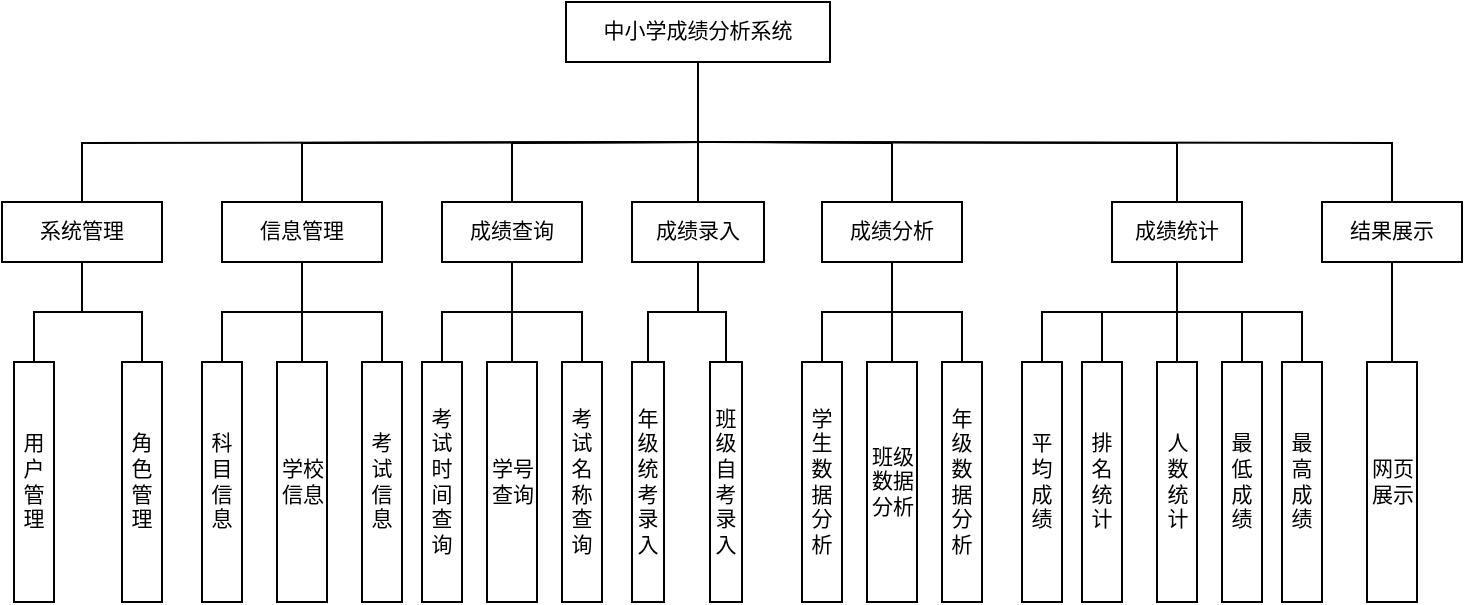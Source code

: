 <mxfile version="17.4.5" type="github" pages="4"><diagram id="z5rfnZZyXAjU5ccMj2w6" name="Page-1"><mxGraphModel dx="668" dy="481" grid="1" gridSize="10" guides="1" tooltips="1" connect="1" arrows="1" fold="1" page="1" pageScale="1" pageWidth="827" pageHeight="1169" math="0" shadow="0"><root><mxCell id="0"/><mxCell id="1" parent="0"/><mxCell id="MthGGe9K7zaSfy_R0-Hm-119" style="edgeStyle=orthogonalEdgeStyle;rounded=0;orthogonalLoop=1;jettySize=auto;html=1;exitX=0.5;exitY=1;exitDx=0;exitDy=0;entryX=0.5;entryY=0;entryDx=0;entryDy=0;fontFamily=Helvetica;fontSize=11;endArrow=none;" parent="1" target="MthGGe9K7zaSfy_R0-Hm-89" edge="1"><mxGeometry relative="1" as="geometry"><mxPoint x="414" y="200" as="sourcePoint"/></mxGeometry></mxCell><mxCell id="MthGGe9K7zaSfy_R0-Hm-120" style="edgeStyle=orthogonalEdgeStyle;rounded=0;orthogonalLoop=1;jettySize=auto;html=1;exitX=0.5;exitY=1;exitDx=0;exitDy=0;entryX=0.5;entryY=0;entryDx=0;entryDy=0;fontFamily=Helvetica;fontSize=11;endArrow=none;" parent="1" target="MthGGe9K7zaSfy_R0-Hm-94" edge="1"><mxGeometry relative="1" as="geometry"><mxPoint x="414" y="200" as="sourcePoint"/></mxGeometry></mxCell><mxCell id="MthGGe9K7zaSfy_R0-Hm-121" style="edgeStyle=orthogonalEdgeStyle;rounded=0;orthogonalLoop=1;jettySize=auto;html=1;exitX=0.5;exitY=1;exitDx=0;exitDy=0;entryX=0.5;entryY=0;entryDx=0;entryDy=0;fontFamily=Helvetica;fontSize=11;endArrow=none;" parent="1" target="MthGGe9K7zaSfy_R0-Hm-93" edge="1"><mxGeometry relative="1" as="geometry"><mxPoint x="414" y="200" as="sourcePoint"/></mxGeometry></mxCell><mxCell id="MthGGe9K7zaSfy_R0-Hm-122" style="edgeStyle=orthogonalEdgeStyle;rounded=0;orthogonalLoop=1;jettySize=auto;html=1;exitX=0.5;exitY=1;exitDx=0;exitDy=0;entryX=0.5;entryY=0;entryDx=0;entryDy=0;fontFamily=Helvetica;fontSize=11;endArrow=none;" parent="1" target="MthGGe9K7zaSfy_R0-Hm-91" edge="1"><mxGeometry relative="1" as="geometry"><mxPoint x="414" y="200" as="sourcePoint"/></mxGeometry></mxCell><mxCell id="MthGGe9K7zaSfy_R0-Hm-123" style="edgeStyle=orthogonalEdgeStyle;rounded=0;orthogonalLoop=1;jettySize=auto;html=1;exitX=0.5;exitY=1;exitDx=0;exitDy=0;entryX=0.5;entryY=0;entryDx=0;entryDy=0;fontFamily=Helvetica;fontSize=11;endArrow=none;" parent="1" target="MthGGe9K7zaSfy_R0-Hm-90" edge="1"><mxGeometry relative="1" as="geometry"><mxPoint x="414" y="200" as="sourcePoint"/></mxGeometry></mxCell><mxCell id="MthGGe9K7zaSfy_R0-Hm-124" style="edgeStyle=orthogonalEdgeStyle;rounded=0;orthogonalLoop=1;jettySize=auto;html=1;exitX=0.5;exitY=1;exitDx=0;exitDy=0;entryX=0.5;entryY=0;entryDx=0;entryDy=0;fontFamily=Helvetica;fontSize=11;endArrow=none;" parent="1" target="MthGGe9K7zaSfy_R0-Hm-95" edge="1"><mxGeometry relative="1" as="geometry"><mxPoint x="414" y="200" as="sourcePoint"/></mxGeometry></mxCell><mxCell id="MthGGe9K7zaSfy_R0-Hm-88" value="中小学成绩分析系统" style="rounded=0;whiteSpace=wrap;html=1;fontFamily=宋体;fontSize=10.5;" parent="1" vertex="1"><mxGeometry x="342" y="130" width="132" height="30" as="geometry"/></mxCell><mxCell id="MthGGe9K7zaSfy_R0-Hm-142" style="edgeStyle=orthogonalEdgeStyle;rounded=0;orthogonalLoop=1;jettySize=auto;html=1;exitX=0.5;exitY=1;exitDx=0;exitDy=0;entryX=0.5;entryY=0;entryDx=0;entryDy=0;fontFamily=Helvetica;fontSize=11;endArrow=none;" parent="1" source="MthGGe9K7zaSfy_R0-Hm-89" target="MthGGe9K7zaSfy_R0-Hm-99" edge="1"><mxGeometry relative="1" as="geometry"/></mxCell><mxCell id="MthGGe9K7zaSfy_R0-Hm-143" style="edgeStyle=orthogonalEdgeStyle;rounded=0;orthogonalLoop=1;jettySize=auto;html=1;exitX=0.5;exitY=1;exitDx=0;exitDy=0;entryX=0.5;entryY=0;entryDx=0;entryDy=0;fontFamily=Helvetica;fontSize=11;endArrow=none;" parent="1" source="MthGGe9K7zaSfy_R0-Hm-89" target="MthGGe9K7zaSfy_R0-Hm-100" edge="1"><mxGeometry relative="1" as="geometry"/></mxCell><mxCell id="MthGGe9K7zaSfy_R0-Hm-89" value="系统管理" style="rounded=0;whiteSpace=wrap;html=1;fontFamily=宋体;fontSize=10.5;" parent="1" vertex="1"><mxGeometry x="60" y="230" width="80" height="30" as="geometry"/></mxCell><mxCell id="MthGGe9K7zaSfy_R0-Hm-126" style="edgeStyle=orthogonalEdgeStyle;rounded=0;orthogonalLoop=1;jettySize=auto;html=1;exitX=0.5;exitY=1;exitDx=0;exitDy=0;entryX=0.5;entryY=0;entryDx=0;entryDy=0;fontFamily=Helvetica;fontSize=11;endArrow=none;" parent="1" source="MthGGe9K7zaSfy_R0-Hm-90" target="MthGGe9K7zaSfy_R0-Hm-113" edge="1"><mxGeometry relative="1" as="geometry"/></mxCell><mxCell id="MthGGe9K7zaSfy_R0-Hm-127" style="edgeStyle=orthogonalEdgeStyle;rounded=0;orthogonalLoop=1;jettySize=auto;html=1;exitX=0.5;exitY=1;exitDx=0;exitDy=0;entryX=0.5;entryY=0;entryDx=0;entryDy=0;fontFamily=Helvetica;fontSize=11;endArrow=none;" parent="1" source="MthGGe9K7zaSfy_R0-Hm-90" target="MthGGe9K7zaSfy_R0-Hm-112" edge="1"><mxGeometry relative="1" as="geometry"/></mxCell><mxCell id="MthGGe9K7zaSfy_R0-Hm-128" style="edgeStyle=orthogonalEdgeStyle;rounded=0;orthogonalLoop=1;jettySize=auto;html=1;exitX=0.5;exitY=1;exitDx=0;exitDy=0;entryX=0.5;entryY=0;entryDx=0;entryDy=0;fontFamily=Helvetica;fontSize=11;endArrow=none;" parent="1" source="MthGGe9K7zaSfy_R0-Hm-90" target="MthGGe9K7zaSfy_R0-Hm-114" edge="1"><mxGeometry relative="1" as="geometry"/></mxCell><mxCell id="MthGGe9K7zaSfy_R0-Hm-129" style="edgeStyle=orthogonalEdgeStyle;rounded=0;orthogonalLoop=1;jettySize=auto;html=1;exitX=0.5;exitY=1;exitDx=0;exitDy=0;entryX=0.5;entryY=0;entryDx=0;entryDy=0;fontFamily=Helvetica;fontSize=11;endArrow=none;" parent="1" source="MthGGe9K7zaSfy_R0-Hm-90" target="MthGGe9K7zaSfy_R0-Hm-115" edge="1"><mxGeometry relative="1" as="geometry"/></mxCell><mxCell id="MthGGe9K7zaSfy_R0-Hm-130" style="edgeStyle=orthogonalEdgeStyle;rounded=0;orthogonalLoop=1;jettySize=auto;html=1;exitX=0.5;exitY=1;exitDx=0;exitDy=0;entryX=0.5;entryY=0;entryDx=0;entryDy=0;fontFamily=Helvetica;fontSize=11;endArrow=none;" parent="1" source="MthGGe9K7zaSfy_R0-Hm-90" target="MthGGe9K7zaSfy_R0-Hm-111" edge="1"><mxGeometry relative="1" as="geometry"/></mxCell><mxCell id="MthGGe9K7zaSfy_R0-Hm-90" value="成绩统计" style="rounded=0;whiteSpace=wrap;html=1;fontFamily=宋体;fontSize=10.5;" parent="1" vertex="1"><mxGeometry x="615" y="230" width="65" height="30" as="geometry"/></mxCell><mxCell id="MthGGe9K7zaSfy_R0-Hm-131" style="edgeStyle=orthogonalEdgeStyle;rounded=0;orthogonalLoop=1;jettySize=auto;html=1;exitX=0.5;exitY=1;exitDx=0;exitDy=0;entryX=0.5;entryY=0;entryDx=0;entryDy=0;fontFamily=Helvetica;fontSize=11;endArrow=none;" parent="1" source="MthGGe9K7zaSfy_R0-Hm-91" target="MthGGe9K7zaSfy_R0-Hm-110" edge="1"><mxGeometry relative="1" as="geometry"/></mxCell><mxCell id="MthGGe9K7zaSfy_R0-Hm-132" style="edgeStyle=orthogonalEdgeStyle;rounded=0;orthogonalLoop=1;jettySize=auto;html=1;exitX=0.5;exitY=1;exitDx=0;exitDy=0;entryX=0.5;entryY=0;entryDx=0;entryDy=0;fontFamily=Helvetica;fontSize=11;endArrow=none;" parent="1" source="MthGGe9K7zaSfy_R0-Hm-91" target="MthGGe9K7zaSfy_R0-Hm-109" edge="1"><mxGeometry relative="1" as="geometry"/></mxCell><mxCell id="MthGGe9K7zaSfy_R0-Hm-133" style="edgeStyle=orthogonalEdgeStyle;rounded=0;orthogonalLoop=1;jettySize=auto;html=1;exitX=0.5;exitY=1;exitDx=0;exitDy=0;entryX=0.5;entryY=0;entryDx=0;entryDy=0;fontFamily=Helvetica;fontSize=11;endArrow=none;" parent="1" source="MthGGe9K7zaSfy_R0-Hm-91" target="MthGGe9K7zaSfy_R0-Hm-108" edge="1"><mxGeometry relative="1" as="geometry"/></mxCell><mxCell id="MthGGe9K7zaSfy_R0-Hm-91" value="成绩分析" style="rounded=0;whiteSpace=wrap;html=1;fontFamily=宋体;fontSize=10.5;" parent="1" vertex="1"><mxGeometry x="470" y="230" width="70" height="30" as="geometry"/></mxCell><mxCell id="MthGGe9K7zaSfy_R0-Hm-134" style="edgeStyle=orthogonalEdgeStyle;rounded=0;orthogonalLoop=1;jettySize=auto;html=1;exitX=0.5;exitY=1;exitDx=0;exitDy=0;entryX=0.5;entryY=0;entryDx=0;entryDy=0;fontFamily=Helvetica;fontSize=11;endArrow=none;" parent="1" source="MthGGe9K7zaSfy_R0-Hm-92" target="MthGGe9K7zaSfy_R0-Hm-107" edge="1"><mxGeometry relative="1" as="geometry"/></mxCell><mxCell id="MthGGe9K7zaSfy_R0-Hm-135" style="edgeStyle=orthogonalEdgeStyle;rounded=0;orthogonalLoop=1;jettySize=auto;html=1;exitX=0.5;exitY=1;exitDx=0;exitDy=0;entryX=0.5;entryY=0;entryDx=0;entryDy=0;fontFamily=Helvetica;fontSize=11;endArrow=none;" parent="1" source="MthGGe9K7zaSfy_R0-Hm-92" target="MthGGe9K7zaSfy_R0-Hm-106" edge="1"><mxGeometry relative="1" as="geometry"/></mxCell><mxCell id="MthGGe9K7zaSfy_R0-Hm-92" value="成绩录入" style="rounded=0;whiteSpace=wrap;html=1;fontFamily=宋体;fontSize=10.5;" parent="1" vertex="1"><mxGeometry x="375" y="230" width="66" height="30" as="geometry"/></mxCell><mxCell id="MthGGe9K7zaSfy_R0-Hm-136" style="edgeStyle=orthogonalEdgeStyle;rounded=0;orthogonalLoop=1;jettySize=auto;html=1;exitX=0.5;exitY=1;exitDx=0;exitDy=0;entryX=0.5;entryY=0;entryDx=0;entryDy=0;fontFamily=Helvetica;fontSize=11;endArrow=none;" parent="1" source="MthGGe9K7zaSfy_R0-Hm-93" target="MthGGe9K7zaSfy_R0-Hm-105" edge="1"><mxGeometry relative="1" as="geometry"/></mxCell><mxCell id="MthGGe9K7zaSfy_R0-Hm-137" style="edgeStyle=orthogonalEdgeStyle;rounded=0;orthogonalLoop=1;jettySize=auto;html=1;exitX=0.5;exitY=1;exitDx=0;exitDy=0;entryX=0.5;entryY=0;entryDx=0;entryDy=0;fontFamily=Helvetica;fontSize=11;endArrow=none;" parent="1" source="MthGGe9K7zaSfy_R0-Hm-93" target="MthGGe9K7zaSfy_R0-Hm-104" edge="1"><mxGeometry relative="1" as="geometry"/></mxCell><mxCell id="MthGGe9K7zaSfy_R0-Hm-138" style="edgeStyle=orthogonalEdgeStyle;rounded=0;orthogonalLoop=1;jettySize=auto;html=1;exitX=0.5;exitY=1;exitDx=0;exitDy=0;entryX=0.5;entryY=0;entryDx=0;entryDy=0;fontFamily=Helvetica;fontSize=11;endArrow=none;" parent="1" source="MthGGe9K7zaSfy_R0-Hm-93" target="MthGGe9K7zaSfy_R0-Hm-98" edge="1"><mxGeometry relative="1" as="geometry"/></mxCell><mxCell id="MthGGe9K7zaSfy_R0-Hm-93" value="成绩查询" style="rounded=0;whiteSpace=wrap;html=1;fontFamily=宋体;fontSize=10.5;" parent="1" vertex="1"><mxGeometry x="280" y="230" width="70" height="30" as="geometry"/></mxCell><mxCell id="MthGGe9K7zaSfy_R0-Hm-139" style="edgeStyle=orthogonalEdgeStyle;rounded=0;orthogonalLoop=1;jettySize=auto;html=1;exitX=0.5;exitY=1;exitDx=0;exitDy=0;entryX=0.5;entryY=0;entryDx=0;entryDy=0;fontFamily=Helvetica;fontSize=11;endArrow=none;" parent="1" source="MthGGe9K7zaSfy_R0-Hm-94" target="MthGGe9K7zaSfy_R0-Hm-102" edge="1"><mxGeometry relative="1" as="geometry"/></mxCell><mxCell id="MthGGe9K7zaSfy_R0-Hm-140" style="edgeStyle=orthogonalEdgeStyle;rounded=0;orthogonalLoop=1;jettySize=auto;html=1;exitX=0.5;exitY=1;exitDx=0;exitDy=0;entryX=0.5;entryY=0;entryDx=0;entryDy=0;fontFamily=Helvetica;fontSize=11;endArrow=none;" parent="1" source="MthGGe9K7zaSfy_R0-Hm-94" target="MthGGe9K7zaSfy_R0-Hm-103" edge="1"><mxGeometry relative="1" as="geometry"/></mxCell><mxCell id="MthGGe9K7zaSfy_R0-Hm-141" style="edgeStyle=orthogonalEdgeStyle;rounded=0;orthogonalLoop=1;jettySize=auto;html=1;exitX=0.5;exitY=1;exitDx=0;exitDy=0;entryX=0.5;entryY=0;entryDx=0;entryDy=0;fontFamily=Helvetica;fontSize=11;endArrow=none;" parent="1" source="MthGGe9K7zaSfy_R0-Hm-94" target="MthGGe9K7zaSfy_R0-Hm-101" edge="1"><mxGeometry relative="1" as="geometry"/></mxCell><mxCell id="MthGGe9K7zaSfy_R0-Hm-94" value="信息管理" style="rounded=0;whiteSpace=wrap;html=1;fontFamily=宋体;fontSize=10.5;" parent="1" vertex="1"><mxGeometry x="170" y="230" width="80" height="30" as="geometry"/></mxCell><mxCell id="MthGGe9K7zaSfy_R0-Hm-125" style="edgeStyle=orthogonalEdgeStyle;rounded=0;orthogonalLoop=1;jettySize=auto;html=1;exitX=0.5;exitY=1;exitDx=0;exitDy=0;entryX=0.5;entryY=0;entryDx=0;entryDy=0;fontFamily=Helvetica;fontSize=11;endArrow=none;" parent="1" source="MthGGe9K7zaSfy_R0-Hm-95" target="MthGGe9K7zaSfy_R0-Hm-116" edge="1"><mxGeometry relative="1" as="geometry"/></mxCell><mxCell id="MthGGe9K7zaSfy_R0-Hm-95" value="结果展示" style="rounded=0;whiteSpace=wrap;html=1;fontFamily=宋体;fontSize=10.5;" parent="1" vertex="1"><mxGeometry x="720" y="230" width="70" height="30" as="geometry"/></mxCell><mxCell id="MthGGe9K7zaSfy_R0-Hm-98" value="考试时间查询" style="rounded=0;whiteSpace=wrap;html=1;fontFamily=宋体;fontSize=10.5;" parent="1" vertex="1"><mxGeometry x="270" y="310" width="20" height="120" as="geometry"/></mxCell><mxCell id="MthGGe9K7zaSfy_R0-Hm-99" value="角色管理" style="rounded=0;whiteSpace=wrap;html=1;fontFamily=宋体;fontSize=10.5;" parent="1" vertex="1"><mxGeometry x="120" y="310" width="20" height="120" as="geometry"/></mxCell><mxCell id="MthGGe9K7zaSfy_R0-Hm-100" value="用户管理" style="rounded=0;whiteSpace=wrap;html=1;fontFamily=宋体;fontSize=10.5;" parent="1" vertex="1"><mxGeometry x="66" y="310" width="20" height="120" as="geometry"/></mxCell><mxCell id="MthGGe9K7zaSfy_R0-Hm-101" value="科目信息" style="rounded=0;whiteSpace=wrap;html=1;fontFamily=宋体;fontSize=10.5;" parent="1" vertex="1"><mxGeometry x="160" y="310" width="20" height="120" as="geometry"/></mxCell><mxCell id="MthGGe9K7zaSfy_R0-Hm-102" value="考试信息" style="rounded=0;whiteSpace=wrap;html=1;fontFamily=宋体;fontSize=10.5;" parent="1" vertex="1"><mxGeometry x="240" y="310" width="20" height="120" as="geometry"/></mxCell><mxCell id="MthGGe9K7zaSfy_R0-Hm-103" value="学校信息" style="rounded=0;whiteSpace=wrap;html=1;fontFamily=宋体;fontSize=10.5;" parent="1" vertex="1"><mxGeometry x="197.5" y="310" width="25" height="120" as="geometry"/></mxCell><mxCell id="MthGGe9K7zaSfy_R0-Hm-104" value="学号查询" style="rounded=0;whiteSpace=wrap;html=1;fontFamily=宋体;fontSize=10.5;" parent="1" vertex="1"><mxGeometry x="302.5" y="310" width="25" height="120" as="geometry"/></mxCell><mxCell id="MthGGe9K7zaSfy_R0-Hm-105" value="考试名称查询" style="rounded=0;whiteSpace=wrap;html=1;fontFamily=宋体;fontSize=10.5;" parent="1" vertex="1"><mxGeometry x="340" y="310" width="20" height="120" as="geometry"/></mxCell><mxCell id="MthGGe9K7zaSfy_R0-Hm-106" value="年级统考录入" style="rounded=0;whiteSpace=wrap;html=1;fontFamily=宋体;fontSize=10.5;" parent="1" vertex="1"><mxGeometry x="375" y="310" width="16" height="120" as="geometry"/></mxCell><mxCell id="MthGGe9K7zaSfy_R0-Hm-107" value="班级自考录入" style="rounded=0;whiteSpace=wrap;html=1;fontFamily=宋体;fontSize=10.5;" parent="1" vertex="1"><mxGeometry x="414" y="310" width="16" height="120" as="geometry"/></mxCell><mxCell id="MthGGe9K7zaSfy_R0-Hm-108" value="学生数据分析" style="rounded=0;whiteSpace=wrap;html=1;fontFamily=宋体;fontSize=10.5;" parent="1" vertex="1"><mxGeometry x="460" y="310" width="20" height="120" as="geometry"/></mxCell><mxCell id="MthGGe9K7zaSfy_R0-Hm-109" value="班级数据分析" style="rounded=0;whiteSpace=wrap;html=1;fontFamily=宋体;fontSize=10.5;" parent="1" vertex="1"><mxGeometry x="492.5" y="310" width="25" height="120" as="geometry"/></mxCell><mxCell id="MthGGe9K7zaSfy_R0-Hm-110" value="年级数据分析" style="rounded=0;whiteSpace=wrap;html=1;fontFamily=宋体;fontSize=10.5;" parent="1" vertex="1"><mxGeometry x="530" y="310" width="20" height="120" as="geometry"/></mxCell><mxCell id="MthGGe9K7zaSfy_R0-Hm-111" value="平均成绩" style="rounded=0;whiteSpace=wrap;html=1;fontFamily=宋体;fontSize=10.5;" parent="1" vertex="1"><mxGeometry x="570" y="310" width="20" height="120" as="geometry"/></mxCell><mxCell id="MthGGe9K7zaSfy_R0-Hm-112" value="最低成绩" style="rounded=0;whiteSpace=wrap;html=1;fontFamily=宋体;fontSize=10.5;" parent="1" vertex="1"><mxGeometry x="670" y="310" width="20" height="120" as="geometry"/></mxCell><mxCell id="MthGGe9K7zaSfy_R0-Hm-113" value="最高成绩" style="rounded=0;whiteSpace=wrap;html=1;fontFamily=宋体;fontSize=10.5;" parent="1" vertex="1"><mxGeometry x="700" y="310" width="20" height="120" as="geometry"/></mxCell><mxCell id="MthGGe9K7zaSfy_R0-Hm-114" value="人数统计" style="rounded=0;whiteSpace=wrap;html=1;fontFamily=宋体;fontSize=10.5;" parent="1" vertex="1"><mxGeometry x="637.5" y="310" width="20" height="120" as="geometry"/></mxCell><mxCell id="MthGGe9K7zaSfy_R0-Hm-115" value="排名统计" style="rounded=0;whiteSpace=wrap;html=1;fontFamily=宋体;fontSize=10.5;" parent="1" vertex="1"><mxGeometry x="600" y="310" width="20" height="120" as="geometry"/></mxCell><mxCell id="MthGGe9K7zaSfy_R0-Hm-116" value="网页展示" style="rounded=0;whiteSpace=wrap;html=1;fontFamily=宋体;fontSize=10.5;" parent="1" vertex="1"><mxGeometry x="742.5" y="310" width="25" height="120" as="geometry"/></mxCell><mxCell id="0pKFs1CHhxKtMuWhPb6x-8" value="" style="endArrow=none;html=1;rounded=0;strokeColor=default;entryX=0.5;entryY=1;entryDx=0;entryDy=0;exitX=0.5;exitY=0;exitDx=0;exitDy=0;" parent="1" source="MthGGe9K7zaSfy_R0-Hm-92" target="MthGGe9K7zaSfy_R0-Hm-88" edge="1"><mxGeometry width="50" height="50" relative="1" as="geometry"><mxPoint x="555" y="100" as="sourcePoint"/><mxPoint x="605" y="50" as="targetPoint"/></mxGeometry></mxCell></root></mxGraphModel></diagram><diagram id="8Bloo0lYNXOv2GVRJ2IY" name="Page-2"><mxGraphModel dx="1038" dy="585" grid="1" gridSize="10" guides="1" tooltips="1" connect="1" arrows="1" fold="1" page="1" pageScale="1" pageWidth="827" pageHeight="1169" math="0" shadow="0"><root><mxCell id="0"/><mxCell id="1" parent="0"/><mxCell id="N6DOxA7lzc56d12whAbf-1" value="订单" style="ellipse;whiteSpace=wrap;html=1;" vertex="1" parent="1"><mxGeometry x="400" y="110" width="120" height="80" as="geometry"/></mxCell><mxCell id="N6DOxA7lzc56d12whAbf-2" value="订单项1" style="ellipse;whiteSpace=wrap;html=1;" vertex="1" parent="1"><mxGeometry x="170" y="350" width="120" height="60" as="geometry"/></mxCell><mxCell id="N6DOxA7lzc56d12whAbf-5" value="" style="endArrow=classic;html=1;rounded=0;exitX=0;exitY=1;exitDx=0;exitDy=0;entryX=0.567;entryY=-0.057;entryDx=0;entryDy=0;entryPerimeter=0;" edge="1" parent="1" source="N6DOxA7lzc56d12whAbf-1" target="N6DOxA7lzc56d12whAbf-2"><mxGeometry width="50" height="50" relative="1" as="geometry"><mxPoint x="390" y="330" as="sourcePoint"/><mxPoint x="440" y="280" as="targetPoint"/></mxGeometry></mxCell><mxCell id="N6DOxA7lzc56d12whAbf-6" value="订单项2" style="ellipse;whiteSpace=wrap;html=1;" vertex="1" parent="1"><mxGeometry x="310" y="350" width="120" height="60" as="geometry"/></mxCell><mxCell id="N6DOxA7lzc56d12whAbf-7" value="订单项3" style="ellipse;whiteSpace=wrap;html=1;" vertex="1" parent="1"><mxGeometry x="450" y="350" width="120" height="60" as="geometry"/></mxCell><mxCell id="N6DOxA7lzc56d12whAbf-8" value="订单项..." style="ellipse;whiteSpace=wrap;html=1;" vertex="1" parent="1"><mxGeometry x="600" y="350" width="120" height="60" as="geometry"/></mxCell><mxCell id="N6DOxA7lzc56d12whAbf-9" value="" style="endArrow=classic;html=1;rounded=0;exitX=0.357;exitY=1.038;exitDx=0;exitDy=0;exitPerimeter=0;entryX=0.5;entryY=0;entryDx=0;entryDy=0;" edge="1" parent="1" source="N6DOxA7lzc56d12whAbf-1" target="N6DOxA7lzc56d12whAbf-6"><mxGeometry width="50" height="50" relative="1" as="geometry"><mxPoint x="329.6" y="227.04" as="sourcePoint"/><mxPoint x="248.04" y="356.58" as="targetPoint"/></mxGeometry></mxCell><mxCell id="N6DOxA7lzc56d12whAbf-10" value="" style="endArrow=classic;html=1;rounded=0;exitX=0.723;exitY=0.983;exitDx=0;exitDy=0;exitPerimeter=0;entryX=0.5;entryY=0;entryDx=0;entryDy=0;" edge="1" parent="1" source="N6DOxA7lzc56d12whAbf-1" target="N6DOxA7lzc56d12whAbf-7"><mxGeometry width="50" height="50" relative="1" as="geometry"><mxPoint x="459.24" y="212.64" as="sourcePoint"/><mxPoint x="380" y="360" as="targetPoint"/></mxGeometry></mxCell><mxCell id="N6DOxA7lzc56d12whAbf-11" value="" style="endArrow=classic;html=1;rounded=0;exitX=0.973;exitY=0.773;exitDx=0;exitDy=0;exitPerimeter=0;entryX=0.377;entryY=0.023;entryDx=0;entryDy=0;entryPerimeter=0;" edge="1" parent="1" source="N6DOxA7lzc56d12whAbf-1" target="N6DOxA7lzc56d12whAbf-8"><mxGeometry width="50" height="50" relative="1" as="geometry"><mxPoint x="469.24" y="222.64" as="sourcePoint"/><mxPoint x="390" y="370" as="targetPoint"/></mxGeometry></mxCell></root></mxGraphModel></diagram><diagram id="7EUKjlHvdYmfLv6M50nF" name="Page-3"><mxGraphModel dx="865" dy="441" grid="1" gridSize="10" guides="1" tooltips="1" connect="1" arrows="1" fold="1" page="1" pageScale="1" pageWidth="827" pageHeight="1169" math="0" shadow="0"><root><mxCell id="0"/><mxCell id="1" parent="0"/><mxCell id="Vivsa6N55dJwXs8Xpd9O-4" style="edgeStyle=orthogonalEdgeStyle;rounded=0;orthogonalLoop=1;jettySize=auto;html=1;exitX=1;exitY=0.5;exitDx=0;exitDy=0;entryX=0;entryY=0.5;entryDx=0;entryDy=0;" edge="1" parent="1" source="Vivsa6N55dJwXs8Xpd9O-1" target="Vivsa6N55dJwXs8Xpd9O-2"><mxGeometry relative="1" as="geometry"/></mxCell><mxCell id="Vivsa6N55dJwXs8Xpd9O-1" value="1" style="ellipse;whiteSpace=wrap;html=1;aspect=fixed;" vertex="1" parent="1"><mxGeometry x="150" y="180" width="30" height="30" as="geometry"/></mxCell><mxCell id="Vivsa6N55dJwXs8Xpd9O-9" style="edgeStyle=orthogonalEdgeStyle;rounded=0;orthogonalLoop=1;jettySize=auto;html=1;exitX=1;exitY=0.5;exitDx=0;exitDy=0;entryX=0;entryY=0.5;entryDx=0;entryDy=0;" edge="1" parent="1" source="Vivsa6N55dJwXs8Xpd9O-2" target="Vivsa6N55dJwXs8Xpd9O-7"><mxGeometry relative="1" as="geometry"/></mxCell><mxCell id="Vivsa6N55dJwXs8Xpd9O-2" value="2" style="ellipse;whiteSpace=wrap;html=1;aspect=fixed;" vertex="1" parent="1"><mxGeometry x="230" y="180" width="30" height="30" as="geometry"/></mxCell><mxCell id="Vivsa6N55dJwXs8Xpd9O-11" style="edgeStyle=orthogonalEdgeStyle;rounded=0;orthogonalLoop=1;jettySize=auto;html=1;exitX=1;exitY=0.5;exitDx=0;exitDy=0;entryX=0;entryY=0.5;entryDx=0;entryDy=0;" edge="1" parent="1" source="Vivsa6N55dJwXs8Xpd9O-7" target="Vivsa6N55dJwXs8Xpd9O-10"><mxGeometry relative="1" as="geometry"/></mxCell><mxCell id="Vivsa6N55dJwXs8Xpd9O-7" value="3" style="ellipse;whiteSpace=wrap;html=1;aspect=fixed;" vertex="1" parent="1"><mxGeometry x="310" y="180" width="30" height="30" as="geometry"/></mxCell><mxCell id="Vivsa6N55dJwXs8Xpd9O-8" value="7" style="ellipse;whiteSpace=wrap;html=1;aspect=fixed;" vertex="1" parent="1"><mxGeometry x="510" y="90" width="30" height="30" as="geometry"/></mxCell><mxCell id="Vivsa6N55dJwXs8Xpd9O-10" value="4" style="ellipse;whiteSpace=wrap;html=1;aspect=fixed;" vertex="1" parent="1"><mxGeometry x="384" y="180" width="30" height="30" as="geometry"/></mxCell><mxCell id="Vivsa6N55dJwXs8Xpd9O-12" value="6" style="ellipse;whiteSpace=wrap;html=1;aspect=fixed;" vertex="1" parent="1"><mxGeometry x="440" y="230" width="30" height="30" as="geometry"/></mxCell><mxCell id="Vivsa6N55dJwXs8Xpd9O-13" value="12" style="ellipse;whiteSpace=wrap;html=1;aspect=fixed;" vertex="1" parent="1"><mxGeometry x="750" y="170" width="30" height="30" as="geometry"/></mxCell><mxCell id="Vivsa6N55dJwXs8Xpd9O-19" style="edgeStyle=orthogonalEdgeStyle;rounded=0;orthogonalLoop=1;jettySize=auto;html=1;exitX=0.5;exitY=1;exitDx=0;exitDy=0;entryX=0.5;entryY=0;entryDx=0;entryDy=0;dashed=1;" edge="1" parent="1" source="Vivsa6N55dJwXs8Xpd9O-14" target="Vivsa6N55dJwXs8Xpd9O-12"><mxGeometry relative="1" as="geometry"/></mxCell><mxCell id="Vivsa6N55dJwXs8Xpd9O-14" value="5" style="ellipse;whiteSpace=wrap;html=1;aspect=fixed;" vertex="1" parent="1"><mxGeometry x="440" y="140" width="30" height="30" as="geometry"/></mxCell><mxCell id="Vivsa6N55dJwXs8Xpd9O-17" value="" style="endArrow=classic;html=1;rounded=0;exitX=1;exitY=0;exitDx=0;exitDy=0;" edge="1" parent="1" source="Vivsa6N55dJwXs8Xpd9O-10"><mxGeometry width="50" height="50" relative="1" as="geometry"><mxPoint x="400" y="290" as="sourcePoint"/><mxPoint x="440" y="160" as="targetPoint"/></mxGeometry></mxCell><mxCell id="Vivsa6N55dJwXs8Xpd9O-18" value="" style="endArrow=classic;html=1;rounded=0;entryX=0;entryY=0;entryDx=0;entryDy=0;exitX=1;exitY=1;exitDx=0;exitDy=0;" edge="1" parent="1" source="Vivsa6N55dJwXs8Xpd9O-10" target="Vivsa6N55dJwXs8Xpd9O-12"><mxGeometry width="50" height="50" relative="1" as="geometry"><mxPoint x="460" y="230" as="sourcePoint"/><mxPoint x="450" y="165" as="targetPoint"/></mxGeometry></mxCell><mxCell id="Vivsa6N55dJwXs8Xpd9O-21" value="" style="endArrow=classic;html=1;rounded=0;exitX=1;exitY=0;exitDx=0;exitDy=0;" edge="1" parent="1" source="Vivsa6N55dJwXs8Xpd9O-14"><mxGeometry width="50" height="50" relative="1" as="geometry"><mxPoint x="400" y="290" as="sourcePoint"/><mxPoint x="510" y="110" as="targetPoint"/></mxGeometry></mxCell><mxCell id="Vivsa6N55dJwXs8Xpd9O-23" value="8" style="ellipse;whiteSpace=wrap;html=1;aspect=fixed;" vertex="1" parent="1"><mxGeometry x="510" y="180" width="30" height="30" as="geometry"/></mxCell><mxCell id="Vivsa6N55dJwXs8Xpd9O-25" value="" style="endArrow=classic;html=1;rounded=0;exitX=1;exitY=0;exitDx=0;exitDy=0;entryX=0;entryY=1;entryDx=0;entryDy=0;" edge="1" parent="1" source="Vivsa6N55dJwXs8Xpd9O-12" target="Vivsa6N55dJwXs8Xpd9O-23"><mxGeometry width="50" height="50" relative="1" as="geometry"><mxPoint x="475.607" y="154.393" as="sourcePoint"/><mxPoint x="520" y="120" as="targetPoint"/></mxGeometry></mxCell><mxCell id="Vivsa6N55dJwXs8Xpd9O-26" value="9" style="ellipse;whiteSpace=wrap;html=1;aspect=fixed;" vertex="1" parent="1"><mxGeometry x="510" y="270" width="30" height="30" as="geometry"/></mxCell><mxCell id="Vivsa6N55dJwXs8Xpd9O-28" value="" style="endArrow=classic;html=1;rounded=0;entryX=0;entryY=0.5;entryDx=0;entryDy=0;" edge="1" parent="1" target="Vivsa6N55dJwXs8Xpd9O-26"><mxGeometry width="50" height="50" relative="1" as="geometry"><mxPoint x="470" y="250" as="sourcePoint"/><mxPoint x="454.393" y="244.393" as="targetPoint"/></mxGeometry></mxCell><mxCell id="Vivsa6N55dJwXs8Xpd9O-29" style="edgeStyle=orthogonalEdgeStyle;rounded=0;orthogonalLoop=1;jettySize=auto;html=1;exitX=0.5;exitY=1;exitDx=0;exitDy=0;entryX=0.5;entryY=0;entryDx=0;entryDy=0;dashed=1;" edge="1" parent="1" source="Vivsa6N55dJwXs8Xpd9O-8" target="Vivsa6N55dJwXs8Xpd9O-23"><mxGeometry relative="1" as="geometry"><mxPoint x="539.17" y="120" as="sourcePoint"/><mxPoint x="539.17" y="180" as="targetPoint"/></mxGeometry></mxCell><mxCell id="Vivsa6N55dJwXs8Xpd9O-30" style="edgeStyle=orthogonalEdgeStyle;rounded=0;orthogonalLoop=1;jettySize=auto;html=1;exitX=0.5;exitY=1;exitDx=0;exitDy=0;entryX=0.5;entryY=0;entryDx=0;entryDy=0;dashed=1;" edge="1" parent="1" source="Vivsa6N55dJwXs8Xpd9O-23" target="Vivsa6N55dJwXs8Xpd9O-26"><mxGeometry relative="1" as="geometry"><mxPoint x="550" y="215" as="sourcePoint"/><mxPoint x="550" y="275" as="targetPoint"/></mxGeometry></mxCell><mxCell id="Vivsa6N55dJwXs8Xpd9O-40" style="edgeStyle=orthogonalEdgeStyle;rounded=0;orthogonalLoop=1;jettySize=auto;html=1;exitX=1;exitY=0.5;exitDx=0;exitDy=0;entryX=0;entryY=0.5;entryDx=0;entryDy=0;" edge="1" parent="1" source="Vivsa6N55dJwXs8Xpd9O-31" target="Vivsa6N55dJwXs8Xpd9O-38"><mxGeometry relative="1" as="geometry"/></mxCell><mxCell id="Vivsa6N55dJwXs8Xpd9O-31" value="10" style="ellipse;whiteSpace=wrap;html=1;aspect=fixed;" vertex="1" parent="1"><mxGeometry x="610" y="170" width="30" height="30" as="geometry"/></mxCell><mxCell id="Vivsa6N55dJwXs8Xpd9O-33" value="" style="endArrow=classic;html=1;rounded=0;entryX=0;entryY=0.5;entryDx=0;entryDy=0;exitX=1;exitY=0.5;exitDx=0;exitDy=0;" edge="1" parent="1" source="Vivsa6N55dJwXs8Xpd9O-8" target="Vivsa6N55dJwXs8Xpd9O-31"><mxGeometry width="50" height="50" relative="1" as="geometry"><mxPoint x="540" y="110" as="sourcePoint"/><mxPoint x="520" y="120" as="targetPoint"/></mxGeometry></mxCell><mxCell id="Vivsa6N55dJwXs8Xpd9O-35" value="" style="endArrow=classic;html=1;rounded=0;entryX=0;entryY=1;entryDx=0;entryDy=0;exitX=1;exitY=0.5;exitDx=0;exitDy=0;" edge="1" parent="1" source="Vivsa6N55dJwXs8Xpd9O-26" target="Vivsa6N55dJwXs8Xpd9O-31"><mxGeometry width="50" height="50" relative="1" as="geometry"><mxPoint x="580" y="310" as="sourcePoint"/><mxPoint x="640" y="320" as="targetPoint"/></mxGeometry></mxCell><mxCell id="Vivsa6N55dJwXs8Xpd9O-41" style="edgeStyle=orthogonalEdgeStyle;rounded=0;orthogonalLoop=1;jettySize=auto;html=1;exitX=1;exitY=0.5;exitDx=0;exitDy=0;entryX=0;entryY=0.5;entryDx=0;entryDy=0;" edge="1" parent="1" source="Vivsa6N55dJwXs8Xpd9O-38" target="Vivsa6N55dJwXs8Xpd9O-13"><mxGeometry relative="1" as="geometry"/></mxCell><mxCell id="Vivsa6N55dJwXs8Xpd9O-38" value="11" style="ellipse;whiteSpace=wrap;html=1;aspect=fixed;" vertex="1" parent="1"><mxGeometry x="680" y="170" width="30" height="30" as="geometry"/></mxCell></root></mxGraphModel></diagram><diagram id="JJQIsT-ZLGDksqKvJ9nL" name="Page-4"><mxGraphModel dx="1038" dy="585" grid="1" gridSize="10" guides="1" tooltips="1" connect="1" arrows="1" fold="1" page="1" pageScale="1" pageWidth="827" pageHeight="1169" math="0" shadow="0"><root><mxCell id="0"/><mxCell id="1" parent="0"/><mxCell id="gGkLm6yz4iVn2a9gZQB0-1" value="就绪状态" style="ellipse;whiteSpace=wrap;html=1;" vertex="1" parent="1"><mxGeometry x="310" y="90" width="120" height="80" as="geometry"/></mxCell><mxCell id="gGkLm6yz4iVn2a9gZQB0-2" value="阻塞状态" style="ellipse;whiteSpace=wrap;html=1;" vertex="1" parent="1"><mxGeometry x="150" y="260" width="120" height="80" as="geometry"/></mxCell><mxCell id="gGkLm6yz4iVn2a9gZQB0-3" value="运行状态" style="ellipse;whiteSpace=wrap;html=1;" vertex="1" parent="1"><mxGeometry x="500" y="250" width="120" height="80" as="geometry"/></mxCell><mxCell id="gGkLm6yz4iVn2a9gZQB0-6" value="" style="endArrow=classic;html=1;rounded=0;exitX=0.707;exitY=-0.017;exitDx=0;exitDy=0;exitPerimeter=0;" edge="1" parent="1" source="gGkLm6yz4iVn2a9gZQB0-2" target="gGkLm6yz4iVn2a9gZQB0-1"><mxGeometry width="50" height="50" relative="1" as="geometry"><mxPoint x="220" y="230" as="sourcePoint"/><mxPoint x="270" y="180" as="targetPoint"/></mxGeometry></mxCell><mxCell id="gGkLm6yz4iVn2a9gZQB0-8" value="I/O完成" style="text;html=1;align=center;verticalAlign=middle;resizable=0;points=[];autosize=1;strokeColor=none;fillColor=none;" vertex="1" parent="1"><mxGeometry x="240" y="190" width="60" height="20" as="geometry"/></mxCell><mxCell id="gGkLm6yz4iVn2a9gZQB0-9" value="" style="endArrow=classic;html=1;rounded=0;entryX=0.09;entryY=0.188;entryDx=0;entryDy=0;entryPerimeter=0;exitX=0.96;exitY=0.788;exitDx=0;exitDy=0;exitPerimeter=0;" edge="1" parent="1" source="gGkLm6yz4iVn2a9gZQB0-1" target="gGkLm6yz4iVn2a9gZQB0-3"><mxGeometry width="50" height="50" relative="1" as="geometry"><mxPoint x="180" y="330" as="sourcePoint"/><mxPoint x="230" y="280" as="targetPoint"/></mxGeometry></mxCell><mxCell id="gGkLm6yz4iVn2a9gZQB0-10" value="时间片完" style="text;html=1;align=center;verticalAlign=middle;resizable=0;points=[];autosize=1;strokeColor=none;fillColor=none;" vertex="1" parent="1"><mxGeometry x="390" y="220" width="60" height="20" as="geometry"/></mxCell><mxCell id="gGkLm6yz4iVn2a9gZQB0-11" value="" style="endArrow=classic;html=1;rounded=0;entryX=1;entryY=1;entryDx=0;entryDy=0;exitX=-0.017;exitY=0.278;exitDx=0;exitDy=0;exitPerimeter=0;" edge="1" parent="1" source="gGkLm6yz4iVn2a9gZQB0-3" target="gGkLm6yz4iVn2a9gZQB0-1"><mxGeometry width="50" height="50" relative="1" as="geometry"><mxPoint x="180" y="330" as="sourcePoint"/><mxPoint x="230" y="280" as="targetPoint"/></mxGeometry></mxCell><mxCell id="gGkLm6yz4iVn2a9gZQB0-12" value="进程调度" style="text;html=1;align=center;verticalAlign=middle;resizable=0;points=[];autosize=1;strokeColor=none;fillColor=none;" vertex="1" parent="1"><mxGeometry x="470" y="190" width="60" height="20" as="geometry"/></mxCell><mxCell id="gGkLm6yz4iVn2a9gZQB0-13" value="" style="endArrow=classic;html=1;rounded=0;exitX=-0.003;exitY=0.617;exitDx=0;exitDy=0;exitPerimeter=0;entryX=1;entryY=0.5;entryDx=0;entryDy=0;" edge="1" parent="1" source="gGkLm6yz4iVn2a9gZQB0-3" target="gGkLm6yz4iVn2a9gZQB0-2"><mxGeometry width="50" height="50" relative="1" as="geometry"><mxPoint x="180" y="330" as="sourcePoint"/><mxPoint x="70" y="300" as="targetPoint"/></mxGeometry></mxCell><mxCell id="gGkLm6yz4iVn2a9gZQB0-14" value="I/O请求" style="text;html=1;align=center;verticalAlign=middle;resizable=0;points=[];autosize=1;strokeColor=none;fillColor=none;" vertex="1" parent="1"><mxGeometry x="354" y="310" width="60" height="20" as="geometry"/></mxCell></root></mxGraphModel></diagram></mxfile>
